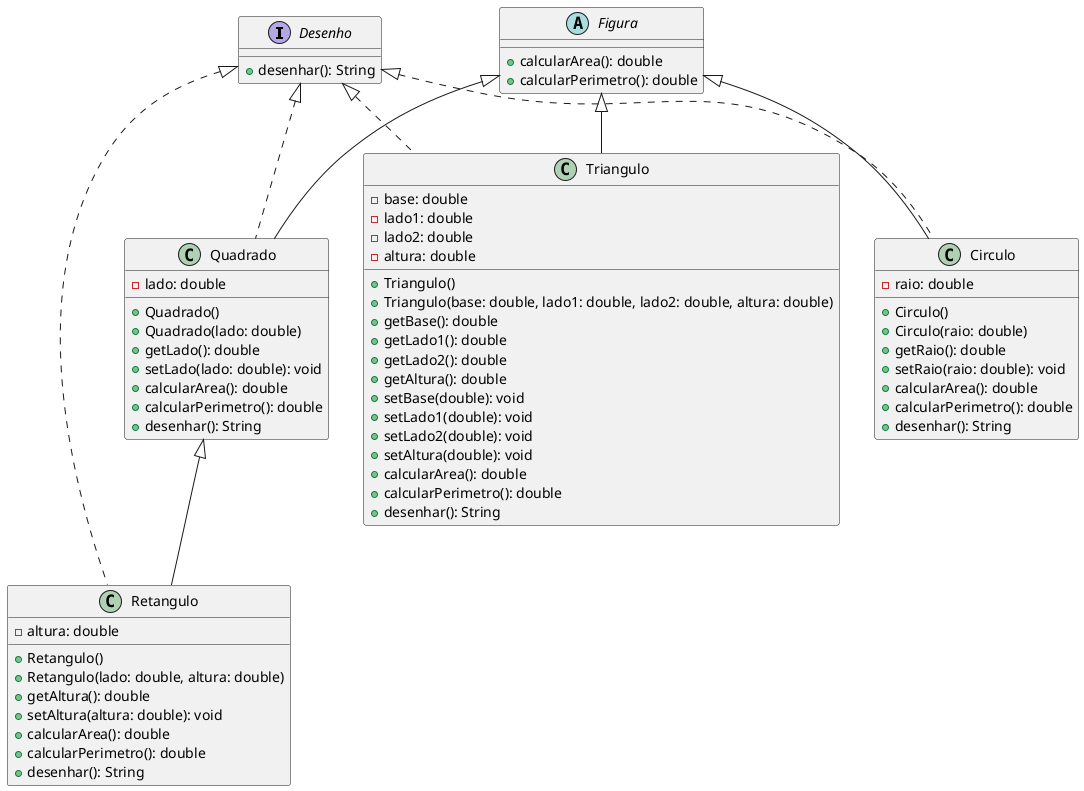 @startuml
interface Desenho {
    +desenhar(): String
}

abstract class Figura {
    +calcularArea(): double
    +calcularPerimetro(): double
}

class Quadrado {
    -lado: double
    +Quadrado()
    +Quadrado(lado: double)
    +getLado(): double
    +setLado(lado: double): void
    +calcularArea(): double
    +calcularPerimetro(): double
    +desenhar(): String
}

class Retangulo {
    -altura: double
    +Retangulo()
    +Retangulo(lado: double, altura: double)
    +getAltura(): double
    +setAltura(altura: double): void
    +calcularArea(): double
    +calcularPerimetro(): double
    +desenhar(): String
}

class Triangulo {
    -base: double
    -lado1: double
    -lado2: double
    -altura: double
    +Triangulo()
    +Triangulo(base: double, lado1: double, lado2: double, altura: double)
    +getBase(): double
    +getLado1(): double
    +getLado2(): double
    +getAltura(): double
    +setBase(double): void
    +setLado1(double): void
    +setLado2(double): void
    +setAltura(double): void
    +calcularArea(): double
    +calcularPerimetro(): double
    +desenhar(): String
}

class Circulo {
    -raio: double
    +Circulo()
    +Circulo(raio: double)
    +getRaio(): double
    +setRaio(raio: double): void
    +calcularArea(): double
    +calcularPerimetro(): double
    +desenhar(): String
}

Figura <|-- Quadrado
Figura <|-- Triangulo
Figura <|-- Circulo
Quadrado <|-- Retangulo

Desenho <|.. Quadrado
Desenho <|.. Retangulo
Desenho <|.. Circulo
Desenho <|.. Triangulo
@enduml

